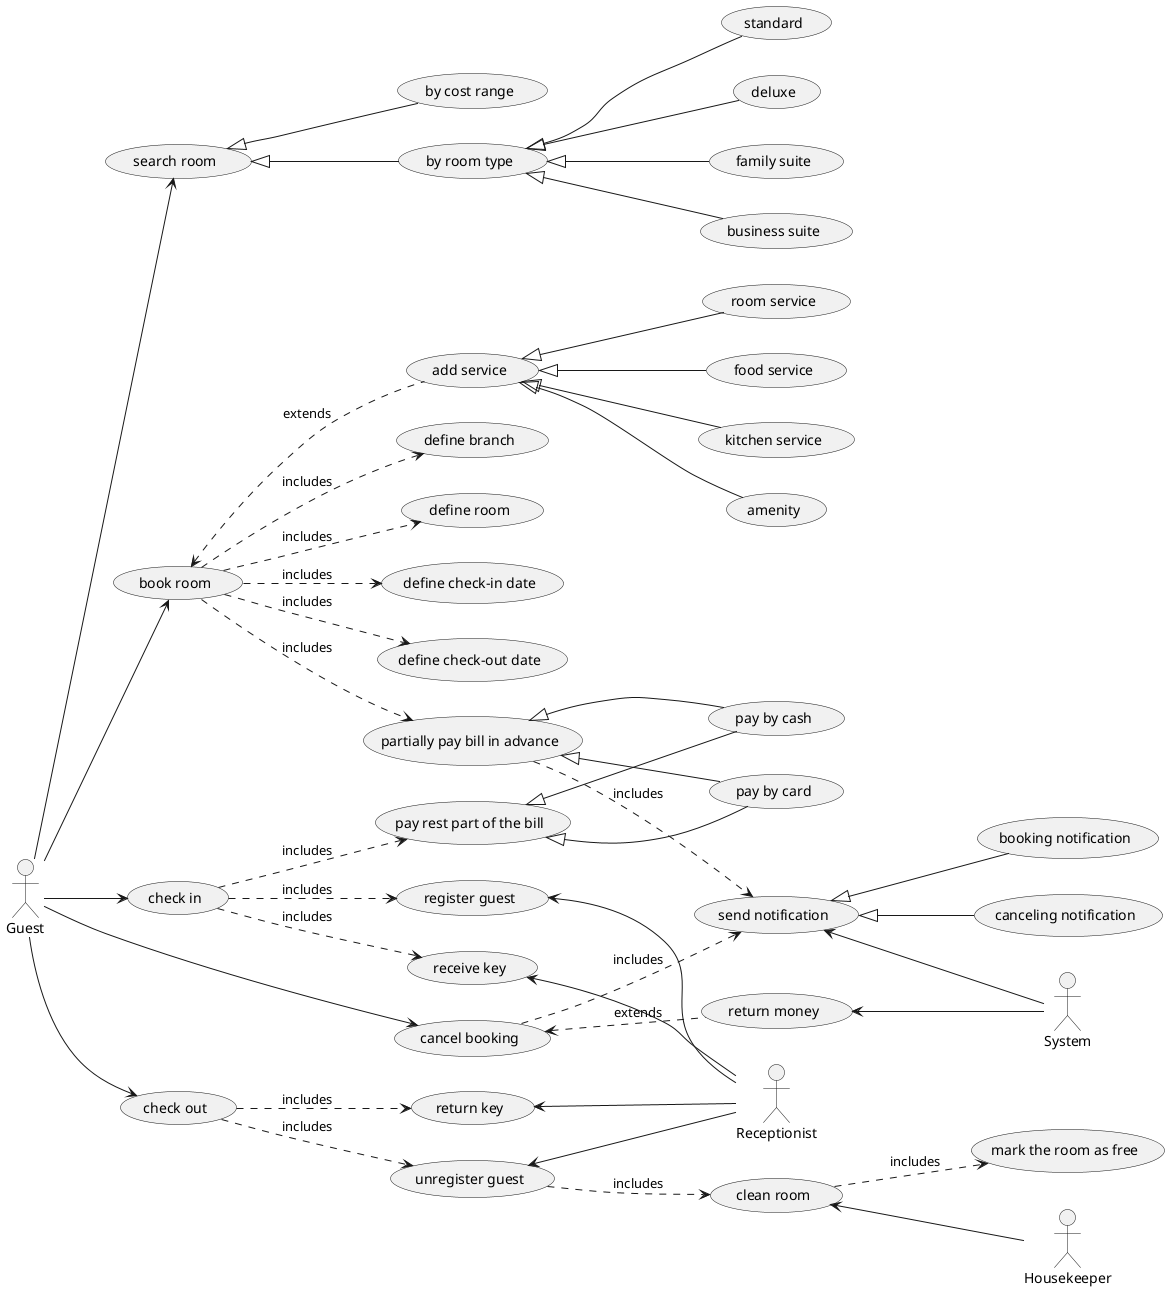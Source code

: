@startuml
left to right direction

actor Guest
actor System
actor Housekeeper
actor Receptionist

Guest --> (search room)
    (search room) <|-- (by cost range)
    (search room) <|-- (by room type)
        (by room type) <|-- (standard)
        (by room type) <|-- (deluxe)
        (by room type) <|-- (family suite)
        (by room type) <|-- (business suite)
Guest --> (book room)
    (book room) ..> (define branch): includes
    (book room) ..> (define room): includes
    (book room) ..> (define check-in date): includes
    (book room) ..> (define check-out date): includes
    (book room) <.. (add service): extends
        (add service) <|-- (room service)
        (add service) <|-- (food service)
        (add service) <|-- (kitchen service)
        (add service) <|-- (amenity)
    (book room) ..> (partially pay bill in advance): includes
        (partially pay bill in advance) <|-- (pay by card)
        (partially pay bill in advance) <|-- (pay by cash)
        (partially pay bill in advance) ..> (send notification): includes
Guest --> (cancel booking)
    (cancel booking) <.. (return money): extends
    (cancel booking) ..> (send notification): includes
Guest --> (check in)
    (check in) ..> (pay rest part of the bill): includes
        (pay rest part of the bill) <|-- (pay by card)
        (pay rest part of the bill) <|-- (pay by cash)
    (check in) ..> (register guest): includes
    (check in) ..> (receive key): includes
Guest --> (check out)
    (check out) ..> (unregister guest): includes
        (unregister guest) ..> (clean room): includes
            (clean room) ..> (mark the room as free): includes
    (check out) ..> (return key): includes

(send notification) <-- System
    (send notification) <|-- (booking notification)
    (send notification) <|-- (canceling notification)
(return money) <-- System

(register guest) <-- Receptionist
(receive key) <-- Receptionist
(unregister guest) <-- Receptionist
(return key) <-- Receptionist

(clean room) <-- (Housekeeper)

@enduml
